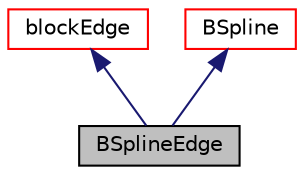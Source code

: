 digraph "BSplineEdge"
{
  bgcolor="transparent";
  edge [fontname="Helvetica",fontsize="10",labelfontname="Helvetica",labelfontsize="10"];
  node [fontname="Helvetica",fontsize="10",shape=record];
  Node1 [label="BSplineEdge",height=0.2,width=0.4,color="black", fillcolor="grey75", style="filled" fontcolor="black"];
  Node2 -> Node1 [dir="back",color="midnightblue",fontsize="10",style="solid",fontname="Helvetica"];
  Node2 [label="blockEdge",height=0.2,width=0.4,color="red",URL="$classFoam_1_1blockEdge.html",tooltip="Define a curved edge that is parameterized for 0&lt;lambda&lt;1 between the start and end point..."];
  Node3 -> Node1 [dir="back",color="midnightblue",fontsize="10",style="solid",fontname="Helvetica"];
  Node3 [label="BSpline",height=0.2,width=0.4,color="red",URL="$classFoam_1_1BSpline.html",tooltip="An implementation of B-splines. "];
}
